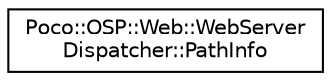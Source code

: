 digraph "Graphical Class Hierarchy"
{
 // LATEX_PDF_SIZE
  edge [fontname="Helvetica",fontsize="10",labelfontname="Helvetica",labelfontsize="10"];
  node [fontname="Helvetica",fontsize="10",shape=record];
  rankdir="LR";
  Node0 [label="Poco::OSP::Web::WebServer\lDispatcher::PathInfo",height=0.2,width=0.4,color="black", fillcolor="white", style="filled",URL="$structPoco_1_1OSP_1_1Web_1_1WebServerDispatcher_1_1PathInfo.html",tooltip=" "];
}
